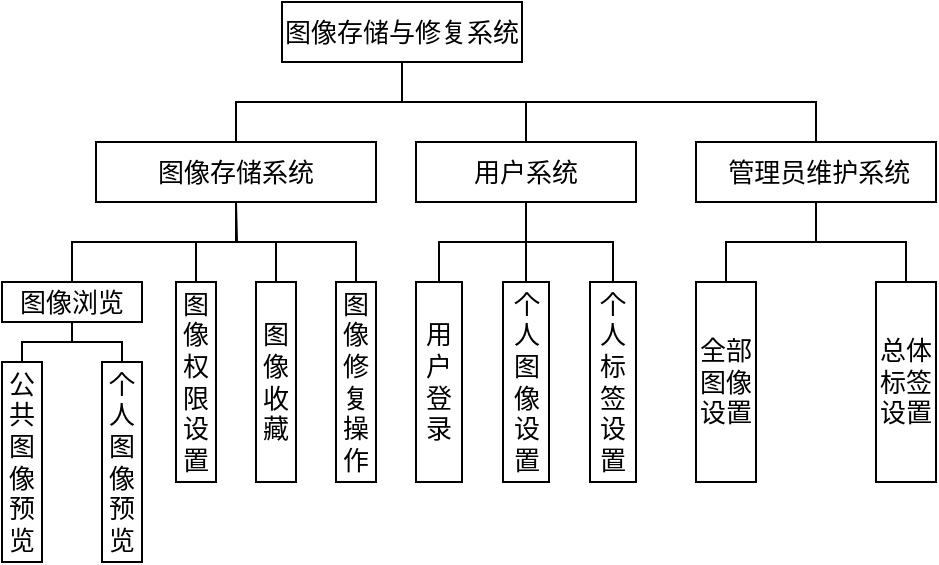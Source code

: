 <mxfile version="21.2.9" type="github">
  <diagram name="第 1 页" id="iMcofbvROrFCo-YO9Vs_">
    <mxGraphModel dx="478" dy="248" grid="1" gridSize="10" guides="1" tooltips="1" connect="1" arrows="1" fold="1" page="1" pageScale="1" pageWidth="583" pageHeight="827" math="0" shadow="0">
      <root>
        <mxCell id="0" />
        <mxCell id="1" parent="0" />
        <mxCell id="7Xu_Gq0dWQEim5B7DnOH-2" style="rounded=0;orthogonalLoop=1;jettySize=auto;html=1;exitX=0.5;exitY=1;exitDx=0;exitDy=0;entryX=0.5;entryY=0;entryDx=0;entryDy=0;edgeStyle=orthogonalEdgeStyle;endArrow=none;endFill=0;fontFamily=宋体;" edge="1" parent="1" source="7Xu_Gq0dWQEim5B7DnOH-5" target="7Xu_Gq0dWQEim5B7DnOH-19">
          <mxGeometry relative="1" as="geometry" />
        </mxCell>
        <mxCell id="7Xu_Gq0dWQEim5B7DnOH-3" style="edgeStyle=orthogonalEdgeStyle;rounded=0;orthogonalLoop=1;jettySize=auto;html=1;exitX=0.5;exitY=1;exitDx=0;exitDy=0;entryX=0.5;entryY=0;entryDx=0;entryDy=0;endArrow=none;endFill=0;fontFamily=宋体;" edge="1" parent="1" source="7Xu_Gq0dWQEim5B7DnOH-5" target="7Xu_Gq0dWQEim5B7DnOH-9">
          <mxGeometry relative="1" as="geometry" />
        </mxCell>
        <mxCell id="7Xu_Gq0dWQEim5B7DnOH-4" style="edgeStyle=orthogonalEdgeStyle;rounded=0;orthogonalLoop=1;jettySize=auto;html=1;exitX=0.5;exitY=1;exitDx=0;exitDy=0;endArrow=none;endFill=0;fontFamily=宋体;" edge="1" parent="1" source="7Xu_Gq0dWQEim5B7DnOH-5" target="7Xu_Gq0dWQEim5B7DnOH-12">
          <mxGeometry relative="1" as="geometry" />
        </mxCell>
        <mxCell id="7Xu_Gq0dWQEim5B7DnOH-5" value="图像存储与修复系统" style="rounded=0;whiteSpace=wrap;html=1;fontFamily=宋体;fontSize=13;" vertex="1" parent="1">
          <mxGeometry x="220" y="20" width="120" height="30" as="geometry" />
        </mxCell>
        <mxCell id="7Xu_Gq0dWQEim5B7DnOH-9" value="用户系统" style="rounded=0;whiteSpace=wrap;html=1;fontSize=13;fontFamily=宋体;" vertex="1" parent="1">
          <mxGeometry x="287" y="90" width="110" height="30" as="geometry" />
        </mxCell>
        <mxCell id="7Xu_Gq0dWQEim5B7DnOH-10" style="edgeStyle=orthogonalEdgeStyle;shape=connector;rounded=0;orthogonalLoop=1;jettySize=auto;html=1;exitX=0.5;exitY=1;exitDx=0;exitDy=0;entryX=0.5;entryY=0;entryDx=0;entryDy=0;labelBackgroundColor=default;strokeColor=default;fontFamily=宋体;fontSize=11;fontColor=default;endArrow=none;endFill=0;" edge="1" parent="1" source="7Xu_Gq0dWQEim5B7DnOH-12" target="7Xu_Gq0dWQEim5B7DnOH-28">
          <mxGeometry relative="1" as="geometry" />
        </mxCell>
        <mxCell id="7Xu_Gq0dWQEim5B7DnOH-11" style="edgeStyle=orthogonalEdgeStyle;shape=connector;rounded=0;orthogonalLoop=1;jettySize=auto;html=1;exitX=0.5;exitY=1;exitDx=0;exitDy=0;entryX=0.5;entryY=0;entryDx=0;entryDy=0;labelBackgroundColor=default;strokeColor=default;fontFamily=宋体;fontSize=11;fontColor=default;endArrow=none;endFill=0;" edge="1" parent="1" source="7Xu_Gq0dWQEim5B7DnOH-12" target="7Xu_Gq0dWQEim5B7DnOH-29">
          <mxGeometry relative="1" as="geometry" />
        </mxCell>
        <mxCell id="7Xu_Gq0dWQEim5B7DnOH-12" value="&amp;nbsp;管理员维护系统" style="rounded=0;whiteSpace=wrap;html=1;fontSize=13;fontFamily=宋体;" vertex="1" parent="1">
          <mxGeometry x="427" y="90" width="120" height="30" as="geometry" />
        </mxCell>
        <mxCell id="7Xu_Gq0dWQEim5B7DnOH-17" style="edgeStyle=orthogonalEdgeStyle;shape=connector;rounded=0;orthogonalLoop=1;jettySize=auto;html=1;exitX=0.5;exitY=0;exitDx=0;exitDy=0;labelBackgroundColor=default;strokeColor=default;fontFamily=宋体;fontSize=11;fontColor=default;endArrow=none;endFill=0;" edge="1" parent="1" source="7Xu_Gq0dWQEim5B7DnOH-18">
          <mxGeometry relative="1" as="geometry">
            <mxPoint x="197" y="120.0" as="targetPoint" />
            <Array as="points">
              <mxPoint x="257" y="140" />
              <mxPoint x="197" y="140" />
            </Array>
          </mxGeometry>
        </mxCell>
        <mxCell id="7Xu_Gq0dWQEim5B7DnOH-18" value="图像修复操作" style="rounded=0;whiteSpace=wrap;html=1;fontSize=13;fontFamily=宋体;" vertex="1" parent="1">
          <mxGeometry x="247" y="160" width="20" height="100" as="geometry" />
        </mxCell>
        <mxCell id="7Xu_Gq0dWQEim5B7DnOH-19" value="图像存储系统" style="rounded=0;whiteSpace=wrap;html=1;fontSize=13;fontFamily=宋体;" vertex="1" parent="1">
          <mxGeometry x="127" y="90" width="140" height="30" as="geometry" />
        </mxCell>
        <mxCell id="7Xu_Gq0dWQEim5B7DnOH-20" style="edgeStyle=orthogonalEdgeStyle;shape=connector;rounded=0;orthogonalLoop=1;jettySize=auto;html=1;exitX=0.5;exitY=0;exitDx=0;exitDy=0;labelBackgroundColor=default;strokeColor=default;fontFamily=宋体;fontSize=11;fontColor=default;endArrow=none;endFill=0;" edge="1" parent="1" source="7Xu_Gq0dWQEim5B7DnOH-21">
          <mxGeometry relative="1" as="geometry">
            <mxPoint x="197" y="130.0" as="targetPoint" />
            <Array as="points">
              <mxPoint x="177" y="140" />
              <mxPoint x="197" y="140" />
            </Array>
          </mxGeometry>
        </mxCell>
        <mxCell id="7Xu_Gq0dWQEim5B7DnOH-21" value="图像权限设置" style="rounded=0;whiteSpace=wrap;html=1;fontSize=13;fontFamily=宋体;" vertex="1" parent="1">
          <mxGeometry x="167" y="160" width="20" height="100" as="geometry" />
        </mxCell>
        <mxCell id="7Xu_Gq0dWQEim5B7DnOH-22" style="edgeStyle=orthogonalEdgeStyle;shape=connector;rounded=0;orthogonalLoop=1;jettySize=auto;html=1;exitX=0.5;exitY=0;exitDx=0;exitDy=0;labelBackgroundColor=default;strokeColor=default;fontFamily=宋体;fontSize=11;fontColor=default;endArrow=none;endFill=0;" edge="1" parent="1" source="7Xu_Gq0dWQEim5B7DnOH-23">
          <mxGeometry relative="1" as="geometry">
            <mxPoint x="197" y="120.0" as="targetPoint" />
          </mxGeometry>
        </mxCell>
        <mxCell id="7Xu_Gq0dWQEim5B7DnOH-23" value="图像收藏" style="rounded=0;whiteSpace=wrap;html=1;fontSize=13;fontFamily=宋体;" vertex="1" parent="1">
          <mxGeometry x="207" y="160" width="20" height="100" as="geometry" />
        </mxCell>
        <mxCell id="7Xu_Gq0dWQEim5B7DnOH-24" style="edgeStyle=orthogonalEdgeStyle;shape=connector;rounded=0;orthogonalLoop=1;jettySize=auto;html=1;exitX=0.5;exitY=0;exitDx=0;exitDy=0;entryX=0.5;entryY=1;entryDx=0;entryDy=0;labelBackgroundColor=default;strokeColor=default;fontFamily=宋体;fontSize=11;fontColor=default;endArrow=none;endFill=0;" edge="1" parent="1" source="7Xu_Gq0dWQEim5B7DnOH-25" target="7Xu_Gq0dWQEim5B7DnOH-9">
          <mxGeometry relative="1" as="geometry" />
        </mxCell>
        <mxCell id="7Xu_Gq0dWQEim5B7DnOH-25" value="用户登录" style="rounded=0;whiteSpace=wrap;html=1;fontSize=13;fontFamily=宋体;" vertex="1" parent="1">
          <mxGeometry x="287" y="160" width="23" height="100" as="geometry" />
        </mxCell>
        <mxCell id="7Xu_Gq0dWQEim5B7DnOH-26" style="edgeStyle=orthogonalEdgeStyle;shape=connector;rounded=0;orthogonalLoop=1;jettySize=auto;html=1;exitX=0.5;exitY=0;exitDx=0;exitDy=0;entryX=0.5;entryY=1;entryDx=0;entryDy=0;labelBackgroundColor=default;strokeColor=default;fontFamily=宋体;fontSize=11;fontColor=default;endArrow=none;endFill=0;" edge="1" parent="1" source="7Xu_Gq0dWQEim5B7DnOH-27" target="7Xu_Gq0dWQEim5B7DnOH-9">
          <mxGeometry relative="1" as="geometry" />
        </mxCell>
        <mxCell id="7Xu_Gq0dWQEim5B7DnOH-27" value="个人标签设置" style="rounded=0;whiteSpace=wrap;html=1;fontSize=13;fontFamily=宋体;" vertex="1" parent="1">
          <mxGeometry x="374" y="160" width="23" height="100" as="geometry" />
        </mxCell>
        <mxCell id="7Xu_Gq0dWQEim5B7DnOH-28" value="全部图像设置" style="rounded=0;whiteSpace=wrap;html=1;fontSize=13;fontFamily=宋体;" vertex="1" parent="1">
          <mxGeometry x="427" y="160" width="30" height="100" as="geometry" />
        </mxCell>
        <mxCell id="7Xu_Gq0dWQEim5B7DnOH-29" value="总体标签设置" style="rounded=0;whiteSpace=wrap;html=1;fontSize=13;fontFamily=宋体;" vertex="1" parent="1">
          <mxGeometry x="517" y="160" width="30" height="100" as="geometry" />
        </mxCell>
        <mxCell id="7Xu_Gq0dWQEim5B7DnOH-32" style="edgeStyle=orthogonalEdgeStyle;shape=connector;rounded=0;orthogonalLoop=1;jettySize=auto;html=1;exitX=0.5;exitY=0;exitDx=0;exitDy=0;entryX=0.5;entryY=1;entryDx=0;entryDy=0;labelBackgroundColor=default;strokeColor=default;fontFamily=Helvetica;fontSize=11;fontColor=default;endArrow=none;endFill=0;" edge="1" parent="1" source="7Xu_Gq0dWQEim5B7DnOH-8" target="7Xu_Gq0dWQEim5B7DnOH-19">
          <mxGeometry relative="1" as="geometry" />
        </mxCell>
        <mxCell id="7Xu_Gq0dWQEim5B7DnOH-34" style="edgeStyle=orthogonalEdgeStyle;shape=connector;rounded=0;orthogonalLoop=1;jettySize=auto;html=1;exitX=0.5;exitY=0;exitDx=0;exitDy=0;labelBackgroundColor=default;strokeColor=default;fontFamily=Helvetica;fontSize=11;fontColor=default;endArrow=none;endFill=0;" edge="1" parent="1" source="7Xu_Gq0dWQEim5B7DnOH-33">
          <mxGeometry relative="1" as="geometry">
            <mxPoint x="342" y="120" as="targetPoint" />
          </mxGeometry>
        </mxCell>
        <mxCell id="7Xu_Gq0dWQEim5B7DnOH-33" value="个人图像设置" style="rounded=0;whiteSpace=wrap;html=1;fontSize=13;fontFamily=宋体;" vertex="1" parent="1">
          <mxGeometry x="330.5" y="160" width="23" height="100" as="geometry" />
        </mxCell>
        <mxCell id="7Xu_Gq0dWQEim5B7DnOH-8" value="图像浏览" style="rounded=0;whiteSpace=wrap;html=1;fontSize=13;fontFamily=宋体;" vertex="1" parent="1">
          <mxGeometry x="80" y="160" width="70" height="20" as="geometry" />
        </mxCell>
        <mxCell id="7Xu_Gq0dWQEim5B7DnOH-13" value="公共图像预览" style="rounded=0;whiteSpace=wrap;html=1;fontSize=13;fontFamily=宋体;" vertex="1" parent="1">
          <mxGeometry x="80" y="200" width="20" height="100" as="geometry" />
        </mxCell>
        <mxCell id="7Xu_Gq0dWQEim5B7DnOH-6" style="edgeStyle=orthogonalEdgeStyle;shape=connector;rounded=0;orthogonalLoop=1;jettySize=auto;html=1;exitX=0.5;exitY=1;exitDx=0;exitDy=0;entryX=0.5;entryY=0;entryDx=0;entryDy=0;labelBackgroundColor=default;strokeColor=default;fontFamily=宋体;fontSize=11;fontColor=default;endArrow=none;endFill=0;" edge="1" parent="1" source="7Xu_Gq0dWQEim5B7DnOH-8" target="7Xu_Gq0dWQEim5B7DnOH-13">
          <mxGeometry relative="1" as="geometry">
            <Array as="points">
              <mxPoint x="115" y="190" />
              <mxPoint x="90" y="190" />
            </Array>
          </mxGeometry>
        </mxCell>
        <mxCell id="7Xu_Gq0dWQEim5B7DnOH-14" value="个人图像预览" style="rounded=0;whiteSpace=wrap;html=1;fontSize=13;fontFamily=宋体;" vertex="1" parent="1">
          <mxGeometry x="130" y="200" width="20" height="100" as="geometry" />
        </mxCell>
        <mxCell id="7Xu_Gq0dWQEim5B7DnOH-7" style="edgeStyle=orthogonalEdgeStyle;shape=connector;rounded=0;orthogonalLoop=1;jettySize=auto;html=1;exitX=0.5;exitY=1;exitDx=0;exitDy=0;entryX=0.5;entryY=0;entryDx=0;entryDy=0;labelBackgroundColor=default;strokeColor=default;fontFamily=宋体;fontSize=11;fontColor=default;endArrow=none;endFill=0;" edge="1" parent="1" source="7Xu_Gq0dWQEim5B7DnOH-8" target="7Xu_Gq0dWQEim5B7DnOH-14">
          <mxGeometry relative="1" as="geometry">
            <Array as="points">
              <mxPoint x="115" y="190" />
              <mxPoint x="140" y="190" />
            </Array>
          </mxGeometry>
        </mxCell>
      </root>
    </mxGraphModel>
  </diagram>
</mxfile>
